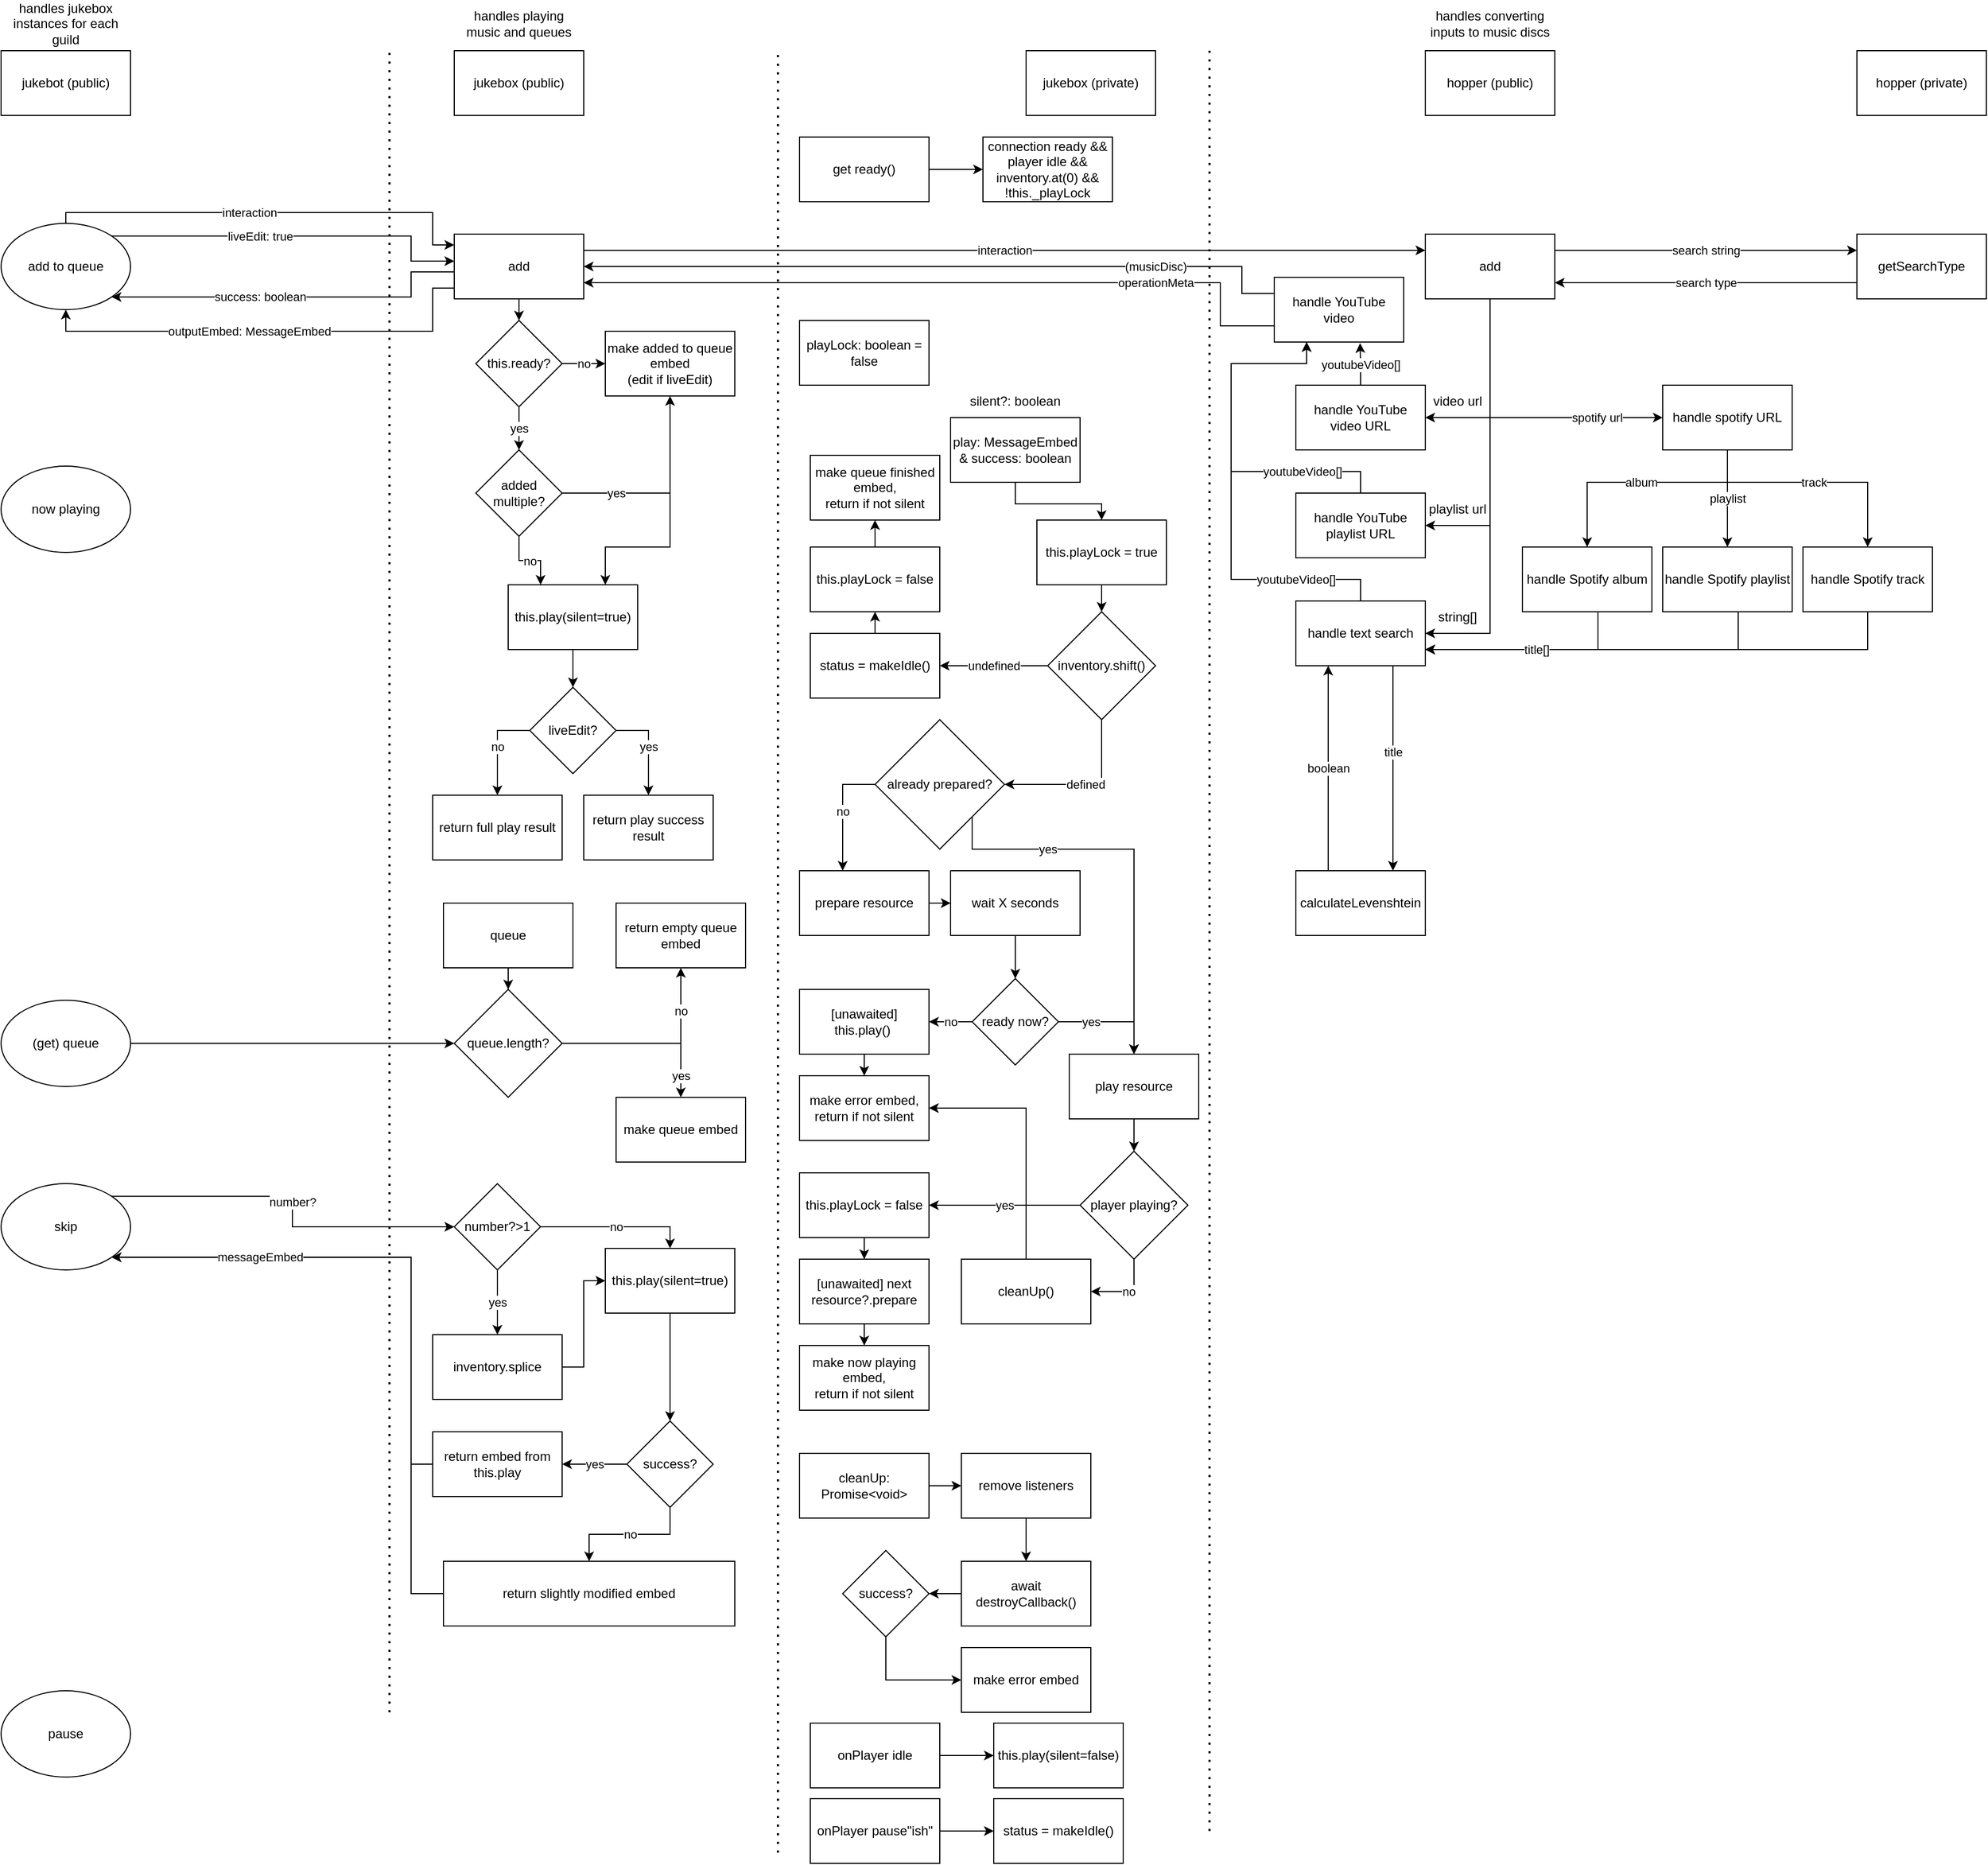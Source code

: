 <mxfile version="16.5.2" type="device"><diagram id="hmhbZiQYW7Iia7BToPwG" name="Page-1"><mxGraphModel dx="2684" dy="879" grid="1" gridSize="10" guides="1" tooltips="1" connect="1" arrows="1" fold="1" page="0" pageScale="1" pageWidth="850" pageHeight="1100" math="0" shadow="0"><root><mxCell id="0"/><mxCell id="1" parent="0"/><mxCell id="MciPBM90cr3rvrZdmb2z-4" value="interaction" style="edgeStyle=orthogonalEdgeStyle;rounded=0;orthogonalLoop=1;jettySize=auto;html=1;entryX=0;entryY=0;entryDx=0;entryDy=0;exitX=0.5;exitY=0;exitDx=0;exitDy=0;" parent="1" source="MciPBM90cr3rvrZdmb2z-2" edge="1"><mxGeometry x="-0.1" relative="1" as="geometry"><mxPoint x="-280" y="330" as="sourcePoint"/><mxPoint x="-60" y="340" as="targetPoint"/><Array as="points"><mxPoint x="-420" y="310"/><mxPoint x="-80" y="310"/><mxPoint x="-80" y="340"/></Array><mxPoint as="offset"/></mxGeometry></mxCell><mxCell id="MciPBM90cr3rvrZdmb2z-99" value="liveEdit: true" style="edgeStyle=orthogonalEdgeStyle;rounded=0;orthogonalLoop=1;jettySize=auto;html=1;entryX=0;entryY=0.25;entryDx=0;entryDy=0;exitX=1;exitY=0;exitDx=0;exitDy=0;" parent="1" source="MciPBM90cr3rvrZdmb2z-2" edge="1"><mxGeometry x="-0.193" relative="1" as="geometry"><mxPoint x="-237.574" y="341.716" as="sourcePoint"/><mxPoint x="-60" y="355" as="targetPoint"/><Array as="points"><mxPoint x="-100" y="332"/><mxPoint x="-100" y="355"/></Array><mxPoint as="offset"/></mxGeometry></mxCell><mxCell id="MciPBM90cr3rvrZdmb2z-2" value="add to queue" style="ellipse;whiteSpace=wrap;html=1;" parent="1" vertex="1"><mxGeometry x="-480" y="320" width="120" height="80" as="geometry"/></mxCell><mxCell id="MciPBM90cr3rvrZdmb2z-5" value="hopper (public)" style="rounded=0;whiteSpace=wrap;html=1;" parent="1" vertex="1"><mxGeometry x="840" y="160" width="120" height="60" as="geometry"/></mxCell><mxCell id="MciPBM90cr3rvrZdmb2z-27" value="search string" style="edgeStyle=orthogonalEdgeStyle;rounded=0;orthogonalLoop=1;jettySize=auto;html=1;entryX=0;entryY=0.25;entryDx=0;entryDy=0;" parent="1" source="MciPBM90cr3rvrZdmb2z-6" target="MciPBM90cr3rvrZdmb2z-25" edge="1"><mxGeometry relative="1" as="geometry"><Array as="points"><mxPoint x="1030" y="345"/><mxPoint x="1030" y="345"/></Array></mxGeometry></mxCell><mxCell id="MciPBM90cr3rvrZdmb2z-33" style="edgeStyle=orthogonalEdgeStyle;rounded=0;orthogonalLoop=1;jettySize=auto;html=1;entryX=1;entryY=0.5;entryDx=0;entryDy=0;exitX=0.5;exitY=1;exitDx=0;exitDy=0;" parent="1" source="MciPBM90cr3rvrZdmb2z-6" target="MciPBM90cr3rvrZdmb2z-22" edge="1"><mxGeometry relative="1" as="geometry"/></mxCell><mxCell id="MciPBM90cr3rvrZdmb2z-34" style="edgeStyle=orthogonalEdgeStyle;rounded=0;orthogonalLoop=1;jettySize=auto;html=1;entryX=1;entryY=0.5;entryDx=0;entryDy=0;exitX=0.5;exitY=1;exitDx=0;exitDy=0;" parent="1" source="MciPBM90cr3rvrZdmb2z-6" target="MciPBM90cr3rvrZdmb2z-26" edge="1"><mxGeometry relative="1" as="geometry"><Array as="points"><mxPoint x="900" y="500"/></Array></mxGeometry></mxCell><mxCell id="MciPBM90cr3rvrZdmb2z-45" style="edgeStyle=orthogonalEdgeStyle;rounded=0;orthogonalLoop=1;jettySize=auto;html=1;entryX=1;entryY=0.5;entryDx=0;entryDy=0;" parent="1" source="MciPBM90cr3rvrZdmb2z-6" target="MciPBM90cr3rvrZdmb2z-19" edge="1"><mxGeometry relative="1" as="geometry"/></mxCell><mxCell id="EG2tbeATRvM9hSawF7WW-14" value="spotify url" style="edgeStyle=orthogonalEdgeStyle;rounded=0;orthogonalLoop=1;jettySize=auto;html=1;entryX=0;entryY=0.5;entryDx=0;entryDy=0;exitX=0.5;exitY=1;exitDx=0;exitDy=0;" edge="1" parent="1" source="MciPBM90cr3rvrZdmb2z-6" target="EG2tbeATRvM9hSawF7WW-13"><mxGeometry x="0.546" relative="1" as="geometry"><mxPoint as="offset"/></mxGeometry></mxCell><mxCell id="MciPBM90cr3rvrZdmb2z-6" value="add" style="rounded=0;whiteSpace=wrap;html=1;" parent="1" vertex="1"><mxGeometry x="840" y="330" width="120" height="60" as="geometry"/></mxCell><mxCell id="MciPBM90cr3rvrZdmb2z-7" value="jukebox (public)" style="rounded=0;whiteSpace=wrap;html=1;" parent="1" vertex="1"><mxGeometry x="-60" y="160" width="120" height="60" as="geometry"/></mxCell><mxCell id="MciPBM90cr3rvrZdmb2z-13" value="interaction" style="edgeStyle=orthogonalEdgeStyle;rounded=0;orthogonalLoop=1;jettySize=auto;html=1;entryX=0;entryY=0.25;entryDx=0;entryDy=0;exitX=1;exitY=0.25;exitDx=0;exitDy=0;" parent="1" source="MciPBM90cr3rvrZdmb2z-8" target="MciPBM90cr3rvrZdmb2z-6" edge="1"><mxGeometry relative="1" as="geometry"><Array as="points"><mxPoint x="840" y="345"/></Array></mxGeometry></mxCell><mxCell id="MciPBM90cr3rvrZdmb2z-122" style="edgeStyle=orthogonalEdgeStyle;rounded=0;orthogonalLoop=1;jettySize=auto;html=1;entryX=0.5;entryY=0;entryDx=0;entryDy=0;" parent="1" source="MciPBM90cr3rvrZdmb2z-8" target="MciPBM90cr3rvrZdmb2z-81" edge="1"><mxGeometry relative="1" as="geometry"/></mxCell><mxCell id="MciPBM90cr3rvrZdmb2z-174" value="outputEmbed: MessageEmbed" style="edgeStyle=orthogonalEdgeStyle;rounded=0;orthogonalLoop=1;jettySize=auto;html=1;exitX=0;exitY=1;exitDx=0;exitDy=0;entryX=0.5;entryY=1;entryDx=0;entryDy=0;" parent="1" target="MciPBM90cr3rvrZdmb2z-2" edge="1"><mxGeometry x="0.095" relative="1" as="geometry"><mxPoint x="-60" y="380" as="sourcePoint"/><mxPoint x="-290" y="420" as="targetPoint"/><Array as="points"><mxPoint x="-80" y="380"/><mxPoint x="-80" y="420"/><mxPoint x="-420" y="420"/></Array><mxPoint as="offset"/></mxGeometry></mxCell><mxCell id="MciPBM90cr3rvrZdmb2z-176" value="success: boolean" style="edgeStyle=orthogonalEdgeStyle;rounded=0;orthogonalLoop=1;jettySize=auto;html=1;exitX=0;exitY=0.75;exitDx=0;exitDy=0;entryX=1;entryY=1;entryDx=0;entryDy=0;" parent="1" target="MciPBM90cr3rvrZdmb2z-2" edge="1"><mxGeometry x="0.193" relative="1" as="geometry"><mxPoint x="-60" y="365" as="sourcePoint"/><mxPoint x="-237.574" y="378.284" as="targetPoint"/><Array as="points"><mxPoint x="-100" y="365"/><mxPoint x="-100" y="388"/></Array><mxPoint as="offset"/></mxGeometry></mxCell><mxCell id="MciPBM90cr3rvrZdmb2z-8" value="add" style="rounded=0;whiteSpace=wrap;html=1;" parent="1" vertex="1"><mxGeometry x="-60" y="330" width="120" height="60" as="geometry"/></mxCell><mxCell id="MciPBM90cr3rvrZdmb2z-9" value="jukebot (public)" style="rounded=0;whiteSpace=wrap;html=1;" parent="1" vertex="1"><mxGeometry x="-480" y="160" width="120" height="60" as="geometry"/></mxCell><mxCell id="MciPBM90cr3rvrZdmb2z-226" style="edgeStyle=orthogonalEdgeStyle;rounded=0;orthogonalLoop=1;jettySize=auto;html=1;entryX=0;entryY=0.5;entryDx=0;entryDy=0;" parent="1" source="MciPBM90cr3rvrZdmb2z-10" target="MciPBM90cr3rvrZdmb2z-220" edge="1"><mxGeometry relative="1" as="geometry"/></mxCell><mxCell id="MciPBM90cr3rvrZdmb2z-10" value="(get) queue" style="ellipse;whiteSpace=wrap;html=1;" parent="1" vertex="1"><mxGeometry x="-480" y="1040" width="120" height="80" as="geometry"/></mxCell><mxCell id="MciPBM90cr3rvrZdmb2z-11" value="now playing" style="ellipse;whiteSpace=wrap;html=1;" parent="1" vertex="1"><mxGeometry x="-480" y="545" width="120" height="80" as="geometry"/></mxCell><mxCell id="EG2tbeATRvM9hSawF7WW-19" style="edgeStyle=orthogonalEdgeStyle;rounded=0;orthogonalLoop=1;jettySize=auto;html=1;entryX=1;entryY=0.75;entryDx=0;entryDy=0;" edge="1" parent="1" source="MciPBM90cr3rvrZdmb2z-12" target="MciPBM90cr3rvrZdmb2z-19"><mxGeometry relative="1" as="geometry"><Array as="points"><mxPoint x="1130" y="715"/></Array></mxGeometry></mxCell><mxCell id="MciPBM90cr3rvrZdmb2z-12" value="handle Spotify playlist" style="rounded=0;whiteSpace=wrap;html=1;" parent="1" vertex="1"><mxGeometry x="1060" y="620" width="120" height="60" as="geometry"/></mxCell><mxCell id="MciPBM90cr3rvrZdmb2z-62" value="&#10;&#10;&lt;span style=&quot;color: rgb(0, 0, 0); font-family: helvetica; font-size: 11px; font-style: normal; font-weight: 400; letter-spacing: normal; text-align: center; text-indent: 0px; text-transform: none; word-spacing: 0px; background-color: rgb(255, 255, 255); display: inline; float: none;&quot;&gt;youtubeVideo[]&lt;/span&gt;&#10;&#10;" style="edgeStyle=orthogonalEdgeStyle;rounded=0;orthogonalLoop=1;jettySize=auto;html=1;entryX=0.25;entryY=1;entryDx=0;entryDy=0;exitX=0.5;exitY=0;exitDx=0;exitDy=0;" parent="1" source="MciPBM90cr3rvrZdmb2z-19" target="EG2tbeATRvM9hSawF7WW-2" edge="1"><mxGeometry x="-0.628" relative="1" as="geometry"><Array as="points"><mxPoint x="780" y="650"/><mxPoint x="660" y="650"/><mxPoint x="660" y="450"/><mxPoint x="730" y="450"/></Array><mxPoint as="offset"/></mxGeometry></mxCell><mxCell id="MciPBM90cr3rvrZdmb2z-95" value="title" style="edgeStyle=orthogonalEdgeStyle;rounded=0;orthogonalLoop=1;jettySize=auto;html=1;entryX=0.75;entryY=0;entryDx=0;entryDy=0;exitX=0.5;exitY=1;exitDx=0;exitDy=0;" parent="1" source="MciPBM90cr3rvrZdmb2z-19" target="MciPBM90cr3rvrZdmb2z-94" edge="1"><mxGeometry relative="1" as="geometry"><Array as="points"><mxPoint x="810" y="730"/></Array></mxGeometry></mxCell><mxCell id="MciPBM90cr3rvrZdmb2z-19" value="handle text search" style="rounded=0;whiteSpace=wrap;html=1;" parent="1" vertex="1"><mxGeometry x="720" y="670" width="120" height="60" as="geometry"/></mxCell><mxCell id="EG2tbeATRvM9hSawF7WW-20" style="edgeStyle=orthogonalEdgeStyle;rounded=0;orthogonalLoop=1;jettySize=auto;html=1;entryX=1;entryY=0.75;entryDx=0;entryDy=0;" edge="1" parent="1" source="MciPBM90cr3rvrZdmb2z-20" target="MciPBM90cr3rvrZdmb2z-19"><mxGeometry relative="1" as="geometry"><Array as="points"><mxPoint x="1250" y="715"/></Array></mxGeometry></mxCell><mxCell id="MciPBM90cr3rvrZdmb2z-20" value="handle Spotify track" style="rounded=0;whiteSpace=wrap;html=1;" parent="1" vertex="1"><mxGeometry x="1190" y="620" width="120" height="60" as="geometry"/></mxCell><mxCell id="MciPBM90cr3rvrZdmb2z-21" value="jukebox (private)" style="rounded=0;whiteSpace=wrap;html=1;" parent="1" vertex="1"><mxGeometry x="470" y="160" width="120" height="60" as="geometry"/></mxCell><mxCell id="MciPBM90cr3rvrZdmb2z-61" value="&#10;&#10;&lt;span style=&quot;color: rgb(0, 0, 0); font-family: helvetica; font-size: 11px; font-style: normal; font-weight: 400; letter-spacing: normal; text-align: center; text-indent: 0px; text-transform: none; word-spacing: 0px; background-color: rgb(255, 255, 255); display: inline; float: none;&quot;&gt;youtubeVideo[]&lt;/span&gt;&#10;&#10;" style="edgeStyle=orthogonalEdgeStyle;rounded=0;orthogonalLoop=1;jettySize=auto;html=1;entryX=0.25;entryY=1;entryDx=0;entryDy=0;" parent="1" source="MciPBM90cr3rvrZdmb2z-22" target="EG2tbeATRvM9hSawF7WW-2" edge="1"><mxGeometry x="-0.551" relative="1" as="geometry"><mxPoint x="720" y="430" as="targetPoint"/><Array as="points"><mxPoint x="780" y="550"/><mxPoint x="660" y="550"/><mxPoint x="660" y="450"/><mxPoint x="730" y="450"/></Array><mxPoint as="offset"/></mxGeometry></mxCell><mxCell id="MciPBM90cr3rvrZdmb2z-22" value="handle YouTube playlist URL" style="rounded=0;whiteSpace=wrap;html=1;" parent="1" vertex="1"><mxGeometry x="720" y="570" width="120" height="60" as="geometry"/></mxCell><mxCell id="MciPBM90cr3rvrZdmb2z-28" value="search type" style="edgeStyle=orthogonalEdgeStyle;rounded=0;orthogonalLoop=1;jettySize=auto;html=1;entryX=1;entryY=0.75;entryDx=0;entryDy=0;exitX=0;exitY=0.75;exitDx=0;exitDy=0;" parent="1" source="MciPBM90cr3rvrZdmb2z-25" target="MciPBM90cr3rvrZdmb2z-6" edge="1"><mxGeometry relative="1" as="geometry"/></mxCell><mxCell id="MciPBM90cr3rvrZdmb2z-25" value="getSearchType" style="rounded=0;whiteSpace=wrap;html=1;" parent="1" vertex="1"><mxGeometry x="1240" y="330" width="120" height="60" as="geometry"/></mxCell><mxCell id="EG2tbeATRvM9hSawF7WW-11" value="youtubeVideo[]" style="edgeStyle=orthogonalEdgeStyle;rounded=0;orthogonalLoop=1;jettySize=auto;html=1;entryX=0.663;entryY=1.017;entryDx=0;entryDy=0;entryPerimeter=0;" edge="1" parent="1" source="MciPBM90cr3rvrZdmb2z-26" target="EG2tbeATRvM9hSawF7WW-2"><mxGeometry relative="1" as="geometry"/></mxCell><mxCell id="MciPBM90cr3rvrZdmb2z-26" value="handle YouTube video URL" style="rounded=0;whiteSpace=wrap;html=1;" parent="1" vertex="1"><mxGeometry x="720" y="470" width="120" height="60" as="geometry"/></mxCell><mxCell id="EG2tbeATRvM9hSawF7WW-18" value="title[]" style="edgeStyle=orthogonalEdgeStyle;rounded=0;orthogonalLoop=1;jettySize=auto;html=1;entryX=1;entryY=0.75;entryDx=0;entryDy=0;exitX=0.5;exitY=1;exitDx=0;exitDy=0;" edge="1" parent="1" source="MciPBM90cr3rvrZdmb2z-41" target="MciPBM90cr3rvrZdmb2z-19"><mxGeometry relative="1" as="geometry"><Array as="points"><mxPoint x="1000" y="715"/></Array></mxGeometry></mxCell><mxCell id="MciPBM90cr3rvrZdmb2z-41" value="handle Spotify album" style="rounded=0;whiteSpace=wrap;html=1;" parent="1" vertex="1"><mxGeometry x="930" y="620" width="120" height="60" as="geometry"/></mxCell><mxCell id="MciPBM90cr3rvrZdmb2z-68" value="video url" style="text;html=1;strokeColor=none;fillColor=none;align=center;verticalAlign=middle;whiteSpace=wrap;rounded=0;" parent="1" vertex="1"><mxGeometry x="840" y="470" width="60" height="30" as="geometry"/></mxCell><mxCell id="MciPBM90cr3rvrZdmb2z-69" value="playlist url" style="text;html=1;strokeColor=none;fillColor=none;align=center;verticalAlign=middle;whiteSpace=wrap;rounded=0;" parent="1" vertex="1"><mxGeometry x="840" y="570" width="60" height="30" as="geometry"/></mxCell><mxCell id="MciPBM90cr3rvrZdmb2z-78" value="string[]" style="text;html=1;strokeColor=none;fillColor=none;align=center;verticalAlign=middle;whiteSpace=wrap;rounded=0;" parent="1" vertex="1"><mxGeometry x="840" y="670" width="60" height="30" as="geometry"/></mxCell><mxCell id="MciPBM90cr3rvrZdmb2z-210" style="edgeStyle=orthogonalEdgeStyle;rounded=0;orthogonalLoop=1;jettySize=auto;html=1;exitX=0.5;exitY=1;exitDx=0;exitDy=0;entryX=0.5;entryY=0;entryDx=0;entryDy=0;" parent="1" source="MciPBM90cr3rvrZdmb2z-80" target="MciPBM90cr3rvrZdmb2z-266" edge="1"><mxGeometry relative="1" as="geometry"><mxPoint x="550" y="660" as="targetPoint"/></mxGeometry></mxCell><mxCell id="MciPBM90cr3rvrZdmb2z-80" value="play: MessageEmbed &amp;amp; success: boolean" style="rounded=0;whiteSpace=wrap;html=1;" parent="1" vertex="1"><mxGeometry x="400" y="500" width="120" height="60" as="geometry"/></mxCell><mxCell id="MciPBM90cr3rvrZdmb2z-125" value="yes" style="edgeStyle=orthogonalEdgeStyle;rounded=0;orthogonalLoop=1;jettySize=auto;html=1;exitX=0.5;exitY=1;exitDx=0;exitDy=0;" parent="1" source="MciPBM90cr3rvrZdmb2z-81" edge="1"><mxGeometry relative="1" as="geometry"><mxPoint y="530" as="targetPoint"/><Array as="points"><mxPoint y="530"/></Array></mxGeometry></mxCell><mxCell id="MciPBM90cr3rvrZdmb2z-128" value="no" style="edgeStyle=orthogonalEdgeStyle;rounded=0;orthogonalLoop=1;jettySize=auto;html=1;entryX=0;entryY=0.5;entryDx=0;entryDy=0;" parent="1" source="MciPBM90cr3rvrZdmb2z-81" target="MciPBM90cr3rvrZdmb2z-126" edge="1"><mxGeometry relative="1" as="geometry"/></mxCell><mxCell id="MciPBM90cr3rvrZdmb2z-81" value="this.ready?" style="rhombus;whiteSpace=wrap;html=1;" parent="1" vertex="1"><mxGeometry x="-40" y="410" width="80" height="80" as="geometry"/></mxCell><mxCell id="MciPBM90cr3rvrZdmb2z-87" value="handles jukebox instances for each guild" style="text;html=1;strokeColor=none;fillColor=none;align=center;verticalAlign=middle;whiteSpace=wrap;rounded=0;" parent="1" vertex="1"><mxGeometry x="-480" y="120" width="120" height="30" as="geometry"/></mxCell><mxCell id="MciPBM90cr3rvrZdmb2z-88" value="handles playing music and queues" style="text;html=1;strokeColor=none;fillColor=none;align=center;verticalAlign=middle;whiteSpace=wrap;rounded=0;" parent="1" vertex="1"><mxGeometry x="-60" y="120" width="120" height="30" as="geometry"/></mxCell><mxCell id="MciPBM90cr3rvrZdmb2z-91" value="handles converting inputs to music discs" style="text;html=1;strokeColor=none;fillColor=none;align=center;verticalAlign=middle;whiteSpace=wrap;rounded=0;" parent="1" vertex="1"><mxGeometry x="840" y="120" width="120" height="30" as="geometry"/></mxCell><mxCell id="MciPBM90cr3rvrZdmb2z-93" value="hopper (private)" style="rounded=0;whiteSpace=wrap;html=1;" parent="1" vertex="1"><mxGeometry x="1240" y="160" width="120" height="60" as="geometry"/></mxCell><mxCell id="MciPBM90cr3rvrZdmb2z-96" value="boolean" style="edgeStyle=orthogonalEdgeStyle;rounded=0;orthogonalLoop=1;jettySize=auto;html=1;entryX=0.25;entryY=1;entryDx=0;entryDy=0;" parent="1" source="MciPBM90cr3rvrZdmb2z-94" target="MciPBM90cr3rvrZdmb2z-19" edge="1"><mxGeometry relative="1" as="geometry"><mxPoint x="730" y="740" as="targetPoint"/><Array as="points"><mxPoint x="750" y="790"/></Array></mxGeometry></mxCell><mxCell id="MciPBM90cr3rvrZdmb2z-94" value="calculateLevenshtein" style="rounded=0;whiteSpace=wrap;html=1;" parent="1" vertex="1"><mxGeometry x="720" y="920" width="120" height="60" as="geometry"/></mxCell><mxCell id="MciPBM90cr3rvrZdmb2z-106" value="undefined" style="edgeStyle=orthogonalEdgeStyle;rounded=0;orthogonalLoop=1;jettySize=auto;html=1;entryX=1;entryY=0.5;entryDx=0;entryDy=0;" parent="1" source="MciPBM90cr3rvrZdmb2z-103" target="MciPBM90cr3rvrZdmb2z-104" edge="1"><mxGeometry relative="1" as="geometry"/></mxCell><mxCell id="MciPBM90cr3rvrZdmb2z-114" value="defined" style="edgeStyle=orthogonalEdgeStyle;rounded=0;orthogonalLoop=1;jettySize=auto;html=1;entryX=1;entryY=0.5;entryDx=0;entryDy=0;" parent="1" source="MciPBM90cr3rvrZdmb2z-103" target="MciPBM90cr3rvrZdmb2z-148" edge="1"><mxGeometry relative="1" as="geometry"><mxPoint x="540" y="810" as="targetPoint"/><Array as="points"><mxPoint x="540" y="840"/></Array></mxGeometry></mxCell><mxCell id="MciPBM90cr3rvrZdmb2z-103" value="inventory.shift()" style="rhombus;whiteSpace=wrap;html=1;" parent="1" vertex="1"><mxGeometry x="490" y="680" width="100" height="100" as="geometry"/></mxCell><mxCell id="MciPBM90cr3rvrZdmb2z-269" style="edgeStyle=orthogonalEdgeStyle;rounded=0;orthogonalLoop=1;jettySize=auto;html=1;entryX=0.5;entryY=1;entryDx=0;entryDy=0;" parent="1" source="MciPBM90cr3rvrZdmb2z-104" target="MciPBM90cr3rvrZdmb2z-268" edge="1"><mxGeometry relative="1" as="geometry"/></mxCell><mxCell id="MciPBM90cr3rvrZdmb2z-104" value="status = makeIdle()" style="rounded=0;whiteSpace=wrap;html=1;" parent="1" vertex="1"><mxGeometry x="270" y="700" width="120" height="60" as="geometry"/></mxCell><mxCell id="MciPBM90cr3rvrZdmb2z-233" value="number?" style="edgeStyle=orthogonalEdgeStyle;rounded=0;orthogonalLoop=1;jettySize=auto;html=1;entryX=0;entryY=0.5;entryDx=0;entryDy=0;exitX=1;exitY=0;exitDx=0;exitDy=0;" parent="1" source="MciPBM90cr3rvrZdmb2z-108" target="MciPBM90cr3rvrZdmb2z-263" edge="1"><mxGeometry relative="1" as="geometry"/></mxCell><mxCell id="MciPBM90cr3rvrZdmb2z-108" value="skip" style="ellipse;whiteSpace=wrap;html=1;" parent="1" vertex="1"><mxGeometry x="-480" y="1210" width="120" height="80" as="geometry"/></mxCell><mxCell id="MciPBM90cr3rvrZdmb2z-111" value="" style="endArrow=none;dashed=1;html=1;dashPattern=1 3;strokeWidth=2;rounded=0;" parent="1" edge="1"><mxGeometry width="50" height="50" relative="1" as="geometry"><mxPoint x="640" y="160" as="sourcePoint"/><mxPoint x="640" y="1810" as="targetPoint"/></mxGeometry></mxCell><mxCell id="MciPBM90cr3rvrZdmb2z-123" value="" style="endArrow=none;dashed=1;html=1;dashPattern=1 3;strokeWidth=2;rounded=0;" parent="1" edge="1"><mxGeometry width="50" height="50" relative="1" as="geometry"><mxPoint x="240" y="1830" as="sourcePoint"/><mxPoint x="240" y="160" as="targetPoint"/></mxGeometry></mxCell><mxCell id="MciPBM90cr3rvrZdmb2z-126" value="make added to queue embed&lt;br&gt;(edit if liveEdit)" style="rounded=0;whiteSpace=wrap;html=1;" parent="1" vertex="1"><mxGeometry x="80" y="420" width="120" height="60" as="geometry"/></mxCell><mxCell id="MciPBM90cr3rvrZdmb2z-138" style="edgeStyle=orthogonalEdgeStyle;rounded=0;orthogonalLoop=1;jettySize=auto;html=1;exitX=1;exitY=0.5;exitDx=0;exitDy=0;entryX=0.75;entryY=0;entryDx=0;entryDy=0;" parent="1" source="MciPBM90cr3rvrZdmb2z-130" target="MciPBM90cr3rvrZdmb2z-141" edge="1"><mxGeometry relative="1" as="geometry"><mxPoint x="140" y="655" as="targetPoint"/><Array as="points"><mxPoint x="140" y="570"/><mxPoint x="140" y="620"/><mxPoint x="80" y="620"/></Array></mxGeometry></mxCell><mxCell id="MciPBM90cr3rvrZdmb2z-139" value="yes" style="edgeStyle=orthogonalEdgeStyle;rounded=0;orthogonalLoop=1;jettySize=auto;html=1;entryX=0.5;entryY=1;entryDx=0;entryDy=0;" parent="1" source="MciPBM90cr3rvrZdmb2z-130" target="MciPBM90cr3rvrZdmb2z-126" edge="1"><mxGeometry x="-0.474" relative="1" as="geometry"><mxPoint as="offset"/></mxGeometry></mxCell><mxCell id="MciPBM90cr3rvrZdmb2z-144" value="no" style="edgeStyle=orthogonalEdgeStyle;rounded=0;orthogonalLoop=1;jettySize=auto;html=1;entryX=0.25;entryY=0;entryDx=0;entryDy=0;" parent="1" source="MciPBM90cr3rvrZdmb2z-130" target="MciPBM90cr3rvrZdmb2z-141" edge="1"><mxGeometry relative="1" as="geometry"/></mxCell><mxCell id="MciPBM90cr3rvrZdmb2z-130" value="added multiple?" style="rhombus;whiteSpace=wrap;html=1;" parent="1" vertex="1"><mxGeometry x="-40" y="530" width="80" height="80" as="geometry"/></mxCell><mxCell id="MciPBM90cr3rvrZdmb2z-215" style="edgeStyle=orthogonalEdgeStyle;rounded=0;orthogonalLoop=1;jettySize=auto;html=1;exitX=0.5;exitY=1;exitDx=0;exitDy=0;entryX=0.5;entryY=0;entryDx=0;entryDy=0;" parent="1" source="MciPBM90cr3rvrZdmb2z-141" target="MciPBM90cr3rvrZdmb2z-179" edge="1"><mxGeometry relative="1" as="geometry"/></mxCell><mxCell id="MciPBM90cr3rvrZdmb2z-141" value="this.play(silent=true)" style="rounded=0;whiteSpace=wrap;html=1;" parent="1" vertex="1"><mxGeometry x="-10" y="655" width="120" height="60" as="geometry"/></mxCell><mxCell id="MciPBM90cr3rvrZdmb2z-158" value="no" style="edgeStyle=orthogonalEdgeStyle;rounded=0;orthogonalLoop=1;jettySize=auto;html=1;exitX=0;exitY=0.5;exitDx=0;exitDy=0;" parent="1" source="MciPBM90cr3rvrZdmb2z-148" edge="1"><mxGeometry relative="1" as="geometry"><mxPoint x="300" y="920" as="targetPoint"/><Array as="points"><mxPoint x="300" y="840"/><mxPoint x="300" y="920"/></Array></mxGeometry></mxCell><mxCell id="MciPBM90cr3rvrZdmb2z-192" value="yes" style="edgeStyle=orthogonalEdgeStyle;rounded=0;orthogonalLoop=1;jettySize=auto;html=1;exitX=1;exitY=1;exitDx=0;exitDy=0;entryX=0.5;entryY=0;entryDx=0;entryDy=0;" parent="1" source="MciPBM90cr3rvrZdmb2z-148" target="MciPBM90cr3rvrZdmb2z-191" edge="1"><mxGeometry x="-0.46" relative="1" as="geometry"><Array as="points"><mxPoint x="420" y="900"/><mxPoint x="570" y="900"/></Array><mxPoint as="offset"/></mxGeometry></mxCell><mxCell id="MciPBM90cr3rvrZdmb2z-148" value="already prepared?" style="rhombus;whiteSpace=wrap;html=1;" parent="1" vertex="1"><mxGeometry x="330" y="780" width="120" height="120" as="geometry"/></mxCell><mxCell id="MciPBM90cr3rvrZdmb2z-160" style="edgeStyle=orthogonalEdgeStyle;rounded=0;orthogonalLoop=1;jettySize=auto;html=1;" parent="1" source="MciPBM90cr3rvrZdmb2z-151" target="MciPBM90cr3rvrZdmb2z-159" edge="1"><mxGeometry relative="1" as="geometry"/></mxCell><mxCell id="MciPBM90cr3rvrZdmb2z-151" value="prepare resource" style="rounded=0;whiteSpace=wrap;html=1;" parent="1" vertex="1"><mxGeometry x="260" y="920" width="120" height="60" as="geometry"/></mxCell><mxCell id="MciPBM90cr3rvrZdmb2z-162" style="edgeStyle=orthogonalEdgeStyle;rounded=0;orthogonalLoop=1;jettySize=auto;html=1;entryX=0.5;entryY=0;entryDx=0;entryDy=0;" parent="1" source="MciPBM90cr3rvrZdmb2z-159" target="MciPBM90cr3rvrZdmb2z-161" edge="1"><mxGeometry relative="1" as="geometry"/></mxCell><mxCell id="MciPBM90cr3rvrZdmb2z-159" value="wait X seconds" style="rounded=0;whiteSpace=wrap;html=1;" parent="1" vertex="1"><mxGeometry x="400" y="920" width="120" height="60" as="geometry"/></mxCell><mxCell id="MciPBM90cr3rvrZdmb2z-190" value="no" style="edgeStyle=orthogonalEdgeStyle;rounded=0;orthogonalLoop=1;jettySize=auto;html=1;" parent="1" source="MciPBM90cr3rvrZdmb2z-161" target="MciPBM90cr3rvrZdmb2z-163" edge="1"><mxGeometry relative="1" as="geometry"/></mxCell><mxCell id="MciPBM90cr3rvrZdmb2z-193" value="yes" style="edgeStyle=orthogonalEdgeStyle;rounded=0;orthogonalLoop=1;jettySize=auto;html=1;entryX=0.5;entryY=0;entryDx=0;entryDy=0;" parent="1" source="MciPBM90cr3rvrZdmb2z-161" target="MciPBM90cr3rvrZdmb2z-191" edge="1"><mxGeometry x="-0.4" relative="1" as="geometry"><mxPoint as="offset"/></mxGeometry></mxCell><mxCell id="MciPBM90cr3rvrZdmb2z-161" value="ready now?" style="rhombus;whiteSpace=wrap;html=1;" parent="1" vertex="1"><mxGeometry x="420" y="1020" width="80" height="80" as="geometry"/></mxCell><mxCell id="MciPBM90cr3rvrZdmb2z-170" value="" style="edgeStyle=orthogonalEdgeStyle;rounded=0;orthogonalLoop=1;jettySize=auto;html=1;" parent="1" source="MciPBM90cr3rvrZdmb2z-163" edge="1"><mxGeometry relative="1" as="geometry"><mxPoint x="320" y="1110" as="targetPoint"/></mxGeometry></mxCell><mxCell id="MciPBM90cr3rvrZdmb2z-163" value="[unawaited] this.play()&amp;nbsp;" style="rounded=0;whiteSpace=wrap;html=1;" parent="1" vertex="1"><mxGeometry x="260" y="1030" width="120" height="60" as="geometry"/></mxCell><mxCell id="MciPBM90cr3rvrZdmb2z-171" value="make error embed,&lt;br&gt;return if not silent" style="rounded=0;whiteSpace=wrap;html=1;" parent="1" vertex="1"><mxGeometry x="260" y="1110" width="120" height="60" as="geometry"/></mxCell><mxCell id="MciPBM90cr3rvrZdmb2z-172" value="silent?: boolean" style="text;html=1;strokeColor=none;fillColor=none;align=center;verticalAlign=middle;whiteSpace=wrap;rounded=0;" parent="1" vertex="1"><mxGeometry x="400" y="470" width="120" height="30" as="geometry"/></mxCell><mxCell id="MciPBM90cr3rvrZdmb2z-183" value="no" style="edgeStyle=orthogonalEdgeStyle;rounded=0;orthogonalLoop=1;jettySize=auto;html=1;entryX=0.5;entryY=0;entryDx=0;entryDy=0;" parent="1" source="MciPBM90cr3rvrZdmb2z-179" target="MciPBM90cr3rvrZdmb2z-182" edge="1"><mxGeometry relative="1" as="geometry"><Array as="points"><mxPoint x="-20" y="790"/></Array></mxGeometry></mxCell><mxCell id="MciPBM90cr3rvrZdmb2z-184" value="yes" style="edgeStyle=orthogonalEdgeStyle;rounded=0;orthogonalLoop=1;jettySize=auto;html=1;entryX=0.5;entryY=0;entryDx=0;entryDy=0;exitX=1;exitY=0.5;exitDx=0;exitDy=0;" parent="1" source="MciPBM90cr3rvrZdmb2z-179" target="MciPBM90cr3rvrZdmb2z-180" edge="1"><mxGeometry relative="1" as="geometry"/></mxCell><mxCell id="MciPBM90cr3rvrZdmb2z-179" value="liveEdit?" style="rhombus;whiteSpace=wrap;html=1;" parent="1" vertex="1"><mxGeometry x="10" y="750" width="80" height="80" as="geometry"/></mxCell><mxCell id="MciPBM90cr3rvrZdmb2z-180" value="return play success result" style="rounded=0;whiteSpace=wrap;html=1;" parent="1" vertex="1"><mxGeometry x="60" y="850" width="120" height="60" as="geometry"/></mxCell><mxCell id="MciPBM90cr3rvrZdmb2z-182" value="return full play result" style="rounded=0;whiteSpace=wrap;html=1;" parent="1" vertex="1"><mxGeometry x="-80" y="850" width="120" height="60" as="geometry"/></mxCell><mxCell id="MciPBM90cr3rvrZdmb2z-185" value="" style="endArrow=none;dashed=1;html=1;dashPattern=1 3;strokeWidth=2;rounded=0;" parent="1" edge="1"><mxGeometry width="50" height="50" relative="1" as="geometry"><mxPoint x="-120" y="1700" as="sourcePoint"/><mxPoint x="-120" y="160" as="targetPoint"/></mxGeometry></mxCell><mxCell id="MciPBM90cr3rvrZdmb2z-196" style="edgeStyle=orthogonalEdgeStyle;rounded=0;orthogonalLoop=1;jettySize=auto;html=1;entryX=0.5;entryY=0;entryDx=0;entryDy=0;" parent="1" source="MciPBM90cr3rvrZdmb2z-191" target="MciPBM90cr3rvrZdmb2z-195" edge="1"><mxGeometry relative="1" as="geometry"/></mxCell><mxCell id="MciPBM90cr3rvrZdmb2z-191" value="play resource" style="rounded=0;whiteSpace=wrap;html=1;" parent="1" vertex="1"><mxGeometry x="510" y="1090" width="120" height="60" as="geometry"/></mxCell><mxCell id="MciPBM90cr3rvrZdmb2z-198" value="yes" style="edgeStyle=orthogonalEdgeStyle;rounded=0;orthogonalLoop=1;jettySize=auto;html=1;entryX=1;entryY=0.5;entryDx=0;entryDy=0;" parent="1" source="MciPBM90cr3rvrZdmb2z-195" target="MciPBM90cr3rvrZdmb2z-217" edge="1"><mxGeometry relative="1" as="geometry"/></mxCell><mxCell id="MciPBM90cr3rvrZdmb2z-203" value="no" style="edgeStyle=orthogonalEdgeStyle;rounded=0;orthogonalLoop=1;jettySize=auto;html=1;entryX=1;entryY=0.5;entryDx=0;entryDy=0;" parent="1" source="MciPBM90cr3rvrZdmb2z-195" target="MciPBM90cr3rvrZdmb2z-202" edge="1"><mxGeometry relative="1" as="geometry"/></mxCell><mxCell id="MciPBM90cr3rvrZdmb2z-195" value="player playing?" style="rhombus;whiteSpace=wrap;html=1;" parent="1" vertex="1"><mxGeometry x="520" y="1180" width="100" height="100" as="geometry"/></mxCell><mxCell id="MciPBM90cr3rvrZdmb2z-197" value="make now playing embed,&lt;br&gt;return if not silent" style="rounded=0;whiteSpace=wrap;html=1;" parent="1" vertex="1"><mxGeometry x="260" y="1360" width="120" height="60" as="geometry"/></mxCell><mxCell id="MciPBM90cr3rvrZdmb2z-242" style="edgeStyle=orthogonalEdgeStyle;rounded=0;orthogonalLoop=1;jettySize=auto;html=1;entryX=1;entryY=0.5;entryDx=0;entryDy=0;" parent="1" source="MciPBM90cr3rvrZdmb2z-202" target="MciPBM90cr3rvrZdmb2z-171" edge="1"><mxGeometry relative="1" as="geometry"><Array as="points"><mxPoint x="470" y="1140"/></Array></mxGeometry></mxCell><mxCell id="MciPBM90cr3rvrZdmb2z-202" value="cleanUp()" style="rounded=0;whiteSpace=wrap;html=1;" parent="1" vertex="1"><mxGeometry x="410" y="1280" width="120" height="60" as="geometry"/></mxCell><mxCell id="MciPBM90cr3rvrZdmb2z-206" style="edgeStyle=orthogonalEdgeStyle;rounded=0;orthogonalLoop=1;jettySize=auto;html=1;entryX=0;entryY=0.5;entryDx=0;entryDy=0;" parent="1" source="MciPBM90cr3rvrZdmb2z-204" target="MciPBM90cr3rvrZdmb2z-205" edge="1"><mxGeometry relative="1" as="geometry"/></mxCell><mxCell id="MciPBM90cr3rvrZdmb2z-204" value="get ready()" style="rounded=0;whiteSpace=wrap;html=1;" parent="1" vertex="1"><mxGeometry x="260" y="240" width="120" height="60" as="geometry"/></mxCell><mxCell id="MciPBM90cr3rvrZdmb2z-205" value="connection ready &amp;amp;&amp;amp;&lt;br&gt;player idle &amp;amp;&amp;amp;&lt;br&gt;inventory.at(0) &amp;amp;&amp;amp;&lt;br&gt;!this._playLock" style="rounded=0;whiteSpace=wrap;html=1;" parent="1" vertex="1"><mxGeometry x="430" y="240" width="120" height="60" as="geometry"/></mxCell><mxCell id="MciPBM90cr3rvrZdmb2z-209" value="playLock: boolean = false" style="rounded=0;whiteSpace=wrap;html=1;" parent="1" vertex="1"><mxGeometry x="260" y="410" width="120" height="60" as="geometry"/></mxCell><mxCell id="MciPBM90cr3rvrZdmb2z-291" style="edgeStyle=orthogonalEdgeStyle;rounded=0;orthogonalLoop=1;jettySize=auto;html=1;entryX=0.5;entryY=0;entryDx=0;entryDy=0;" parent="1" source="MciPBM90cr3rvrZdmb2z-217" target="MciPBM90cr3rvrZdmb2z-290" edge="1"><mxGeometry relative="1" as="geometry"/></mxCell><mxCell id="MciPBM90cr3rvrZdmb2z-217" value="this.playLock = false" style="rounded=0;whiteSpace=wrap;html=1;" parent="1" vertex="1"><mxGeometry x="260" y="1200" width="120" height="60" as="geometry"/></mxCell><mxCell id="MciPBM90cr3rvrZdmb2z-225" style="edgeStyle=orthogonalEdgeStyle;rounded=0;orthogonalLoop=1;jettySize=auto;html=1;" parent="1" source="MciPBM90cr3rvrZdmb2z-219" target="MciPBM90cr3rvrZdmb2z-220" edge="1"><mxGeometry relative="1" as="geometry"/></mxCell><mxCell id="MciPBM90cr3rvrZdmb2z-219" value="queue" style="rounded=0;whiteSpace=wrap;html=1;" parent="1" vertex="1"><mxGeometry x="-70" y="950" width="120" height="60" as="geometry"/></mxCell><mxCell id="MciPBM90cr3rvrZdmb2z-222" value="no" style="edgeStyle=orthogonalEdgeStyle;rounded=0;orthogonalLoop=1;jettySize=auto;html=1;entryX=0.5;entryY=1;entryDx=0;entryDy=0;" parent="1" source="MciPBM90cr3rvrZdmb2z-220" target="MciPBM90cr3rvrZdmb2z-221" edge="1"><mxGeometry x="0.556" relative="1" as="geometry"><mxPoint as="offset"/></mxGeometry></mxCell><mxCell id="MciPBM90cr3rvrZdmb2z-224" value="yes" style="edgeStyle=orthogonalEdgeStyle;rounded=0;orthogonalLoop=1;jettySize=auto;html=1;entryX=0.5;entryY=0;entryDx=0;entryDy=0;" parent="1" source="MciPBM90cr3rvrZdmb2z-220" target="MciPBM90cr3rvrZdmb2z-223" edge="1"><mxGeometry x="0.75" relative="1" as="geometry"><mxPoint as="offset"/></mxGeometry></mxCell><mxCell id="MciPBM90cr3rvrZdmb2z-220" value="queue.length?" style="rhombus;whiteSpace=wrap;html=1;" parent="1" vertex="1"><mxGeometry x="-60" y="1030" width="100" height="100" as="geometry"/></mxCell><mxCell id="MciPBM90cr3rvrZdmb2z-221" value="return empty queue embed" style="rounded=0;whiteSpace=wrap;html=1;" parent="1" vertex="1"><mxGeometry x="90" y="950" width="120" height="60" as="geometry"/></mxCell><mxCell id="MciPBM90cr3rvrZdmb2z-223" value="make queue embed" style="rounded=0;whiteSpace=wrap;html=1;" parent="1" vertex="1"><mxGeometry x="90" y="1130" width="120" height="60" as="geometry"/></mxCell><mxCell id="MciPBM90cr3rvrZdmb2z-279" style="edgeStyle=orthogonalEdgeStyle;rounded=0;orthogonalLoop=1;jettySize=auto;html=1;entryX=0.5;entryY=0;entryDx=0;entryDy=0;" parent="1" source="MciPBM90cr3rvrZdmb2z-228" target="MciPBM90cr3rvrZdmb2z-278" edge="1"><mxGeometry relative="1" as="geometry"/></mxCell><mxCell id="MciPBM90cr3rvrZdmb2z-228" value="this.play(silent=true)" style="rounded=0;whiteSpace=wrap;html=1;" parent="1" vertex="1"><mxGeometry x="80" y="1270" width="120" height="60" as="geometry"/></mxCell><mxCell id="MciPBM90cr3rvrZdmb2z-239" value="make queue finished embed,&lt;br&gt;return if not silent" style="rounded=0;whiteSpace=wrap;html=1;" parent="1" vertex="1"><mxGeometry x="270" y="535" width="120" height="60" as="geometry"/></mxCell><mxCell id="MciPBM90cr3rvrZdmb2z-247" style="edgeStyle=orthogonalEdgeStyle;rounded=0;orthogonalLoop=1;jettySize=auto;html=1;entryX=0;entryY=0.5;entryDx=0;entryDy=0;" parent="1" source="MciPBM90cr3rvrZdmb2z-243" target="MciPBM90cr3rvrZdmb2z-245" edge="1"><mxGeometry relative="1" as="geometry"/></mxCell><mxCell id="MciPBM90cr3rvrZdmb2z-243" value="cleanUp: Promise&amp;lt;void&amp;gt;" style="rounded=0;whiteSpace=wrap;html=1;" parent="1" vertex="1"><mxGeometry x="260" y="1460" width="120" height="60" as="geometry"/></mxCell><mxCell id="MciPBM90cr3rvrZdmb2z-248" style="edgeStyle=orthogonalEdgeStyle;rounded=0;orthogonalLoop=1;jettySize=auto;html=1;entryX=0.5;entryY=0;entryDx=0;entryDy=0;" parent="1" source="MciPBM90cr3rvrZdmb2z-245" target="MciPBM90cr3rvrZdmb2z-246" edge="1"><mxGeometry relative="1" as="geometry"/></mxCell><mxCell id="MciPBM90cr3rvrZdmb2z-245" value="remove listeners" style="rounded=0;whiteSpace=wrap;html=1;" parent="1" vertex="1"><mxGeometry x="410" y="1460" width="120" height="60" as="geometry"/></mxCell><mxCell id="MciPBM90cr3rvrZdmb2z-250" style="edgeStyle=orthogonalEdgeStyle;rounded=0;orthogonalLoop=1;jettySize=auto;html=1;entryX=1;entryY=0.5;entryDx=0;entryDy=0;" parent="1" source="MciPBM90cr3rvrZdmb2z-246" edge="1"><mxGeometry relative="1" as="geometry"><mxPoint x="380" y="1590" as="targetPoint"/></mxGeometry></mxCell><mxCell id="MciPBM90cr3rvrZdmb2z-246" value="await destroyCallback()" style="rounded=0;whiteSpace=wrap;html=1;" parent="1" vertex="1"><mxGeometry x="410" y="1560" width="120" height="60" as="geometry"/></mxCell><mxCell id="MciPBM90cr3rvrZdmb2z-253" style="edgeStyle=orthogonalEdgeStyle;rounded=0;orthogonalLoop=1;jettySize=auto;html=1;entryX=0;entryY=0.5;entryDx=0;entryDy=0;exitX=0.5;exitY=1;exitDx=0;exitDy=0;" parent="1" source="MciPBM90cr3rvrZdmb2z-251" target="MciPBM90cr3rvrZdmb2z-252" edge="1"><mxGeometry relative="1" as="geometry"/></mxCell><mxCell id="MciPBM90cr3rvrZdmb2z-251" value="success?" style="rhombus;whiteSpace=wrap;html=1;" parent="1" vertex="1"><mxGeometry x="300" y="1550" width="80" height="80" as="geometry"/></mxCell><mxCell id="MciPBM90cr3rvrZdmb2z-252" value="make error embed" style="rounded=0;whiteSpace=wrap;html=1;" parent="1" vertex="1"><mxGeometry x="410" y="1640" width="120" height="60" as="geometry"/></mxCell><mxCell id="MciPBM90cr3rvrZdmb2z-256" style="edgeStyle=orthogonalEdgeStyle;rounded=0;orthogonalLoop=1;jettySize=auto;html=1;entryX=0;entryY=0.5;entryDx=0;entryDy=0;" parent="1" source="MciPBM90cr3rvrZdmb2z-254" target="MciPBM90cr3rvrZdmb2z-255" edge="1"><mxGeometry relative="1" as="geometry"/></mxCell><mxCell id="MciPBM90cr3rvrZdmb2z-254" value="onPlayer idle" style="rounded=0;whiteSpace=wrap;html=1;" parent="1" vertex="1"><mxGeometry x="270" y="1710" width="120" height="60" as="geometry"/></mxCell><mxCell id="MciPBM90cr3rvrZdmb2z-255" value="this.play(silent=false)" style="rounded=0;whiteSpace=wrap;html=1;" parent="1" vertex="1"><mxGeometry x="440" y="1710" width="120" height="60" as="geometry"/></mxCell><mxCell id="MciPBM90cr3rvrZdmb2z-260" style="edgeStyle=orthogonalEdgeStyle;rounded=0;orthogonalLoop=1;jettySize=auto;html=1;entryX=0;entryY=0.5;entryDx=0;entryDy=0;" parent="1" source="MciPBM90cr3rvrZdmb2z-258" target="MciPBM90cr3rvrZdmb2z-259" edge="1"><mxGeometry relative="1" as="geometry"/></mxCell><mxCell id="MciPBM90cr3rvrZdmb2z-258" value="onPlayer pause&quot;ish&quot;" style="rounded=0;whiteSpace=wrap;html=1;" parent="1" vertex="1"><mxGeometry x="270" y="1780" width="120" height="60" as="geometry"/></mxCell><mxCell id="MciPBM90cr3rvrZdmb2z-259" value="status = makeIdle()" style="rounded=0;whiteSpace=wrap;html=1;" parent="1" vertex="1"><mxGeometry x="440" y="1780" width="120" height="60" as="geometry"/></mxCell><mxCell id="MciPBM90cr3rvrZdmb2z-264" value="no" style="edgeStyle=orthogonalEdgeStyle;rounded=0;orthogonalLoop=1;jettySize=auto;html=1;entryX=0.5;entryY=0;entryDx=0;entryDy=0;" parent="1" source="MciPBM90cr3rvrZdmb2z-263" target="MciPBM90cr3rvrZdmb2z-228" edge="1"><mxGeometry relative="1" as="geometry"/></mxCell><mxCell id="MciPBM90cr3rvrZdmb2z-275" value="yes" style="edgeStyle=orthogonalEdgeStyle;rounded=0;orthogonalLoop=1;jettySize=auto;html=1;" parent="1" source="MciPBM90cr3rvrZdmb2z-263" target="MciPBM90cr3rvrZdmb2z-274" edge="1"><mxGeometry relative="1" as="geometry"/></mxCell><mxCell id="MciPBM90cr3rvrZdmb2z-263" value="number?&amp;gt;1" style="rhombus;whiteSpace=wrap;html=1;" parent="1" vertex="1"><mxGeometry x="-60" y="1210" width="80" height="80" as="geometry"/></mxCell><mxCell id="MciPBM90cr3rvrZdmb2z-267" style="edgeStyle=orthogonalEdgeStyle;rounded=0;orthogonalLoop=1;jettySize=auto;html=1;exitX=0.5;exitY=1;exitDx=0;exitDy=0;entryX=0.5;entryY=0;entryDx=0;entryDy=0;" parent="1" source="MciPBM90cr3rvrZdmb2z-266" target="MciPBM90cr3rvrZdmb2z-103" edge="1"><mxGeometry relative="1" as="geometry"/></mxCell><mxCell id="MciPBM90cr3rvrZdmb2z-266" value="this.playLock = true" style="rounded=0;whiteSpace=wrap;html=1;" parent="1" vertex="1"><mxGeometry x="480" y="595" width="120" height="60" as="geometry"/></mxCell><mxCell id="MciPBM90cr3rvrZdmb2z-270" style="edgeStyle=orthogonalEdgeStyle;rounded=0;orthogonalLoop=1;jettySize=auto;html=1;entryX=0.5;entryY=1;entryDx=0;entryDy=0;" parent="1" source="MciPBM90cr3rvrZdmb2z-268" target="MciPBM90cr3rvrZdmb2z-239" edge="1"><mxGeometry relative="1" as="geometry"/></mxCell><mxCell id="MciPBM90cr3rvrZdmb2z-268" value="this.playLock = false" style="rounded=0;whiteSpace=wrap;html=1;" parent="1" vertex="1"><mxGeometry x="270" y="620" width="120" height="60" as="geometry"/></mxCell><mxCell id="MciPBM90cr3rvrZdmb2z-276" style="edgeStyle=orthogonalEdgeStyle;rounded=0;orthogonalLoop=1;jettySize=auto;html=1;entryX=0;entryY=0.5;entryDx=0;entryDy=0;" parent="1" source="MciPBM90cr3rvrZdmb2z-274" target="MciPBM90cr3rvrZdmb2z-228" edge="1"><mxGeometry relative="1" as="geometry"/></mxCell><mxCell id="MciPBM90cr3rvrZdmb2z-274" value="inventory.splice" style="rounded=0;whiteSpace=wrap;html=1;" parent="1" vertex="1"><mxGeometry x="-80" y="1350" width="120" height="60" as="geometry"/></mxCell><mxCell id="MciPBM90cr3rvrZdmb2z-281" value="yes" style="edgeStyle=orthogonalEdgeStyle;rounded=0;orthogonalLoop=1;jettySize=auto;html=1;entryX=1;entryY=0.5;entryDx=0;entryDy=0;" parent="1" source="MciPBM90cr3rvrZdmb2z-278" target="MciPBM90cr3rvrZdmb2z-280" edge="1"><mxGeometry relative="1" as="geometry"/></mxCell><mxCell id="MciPBM90cr3rvrZdmb2z-283" value="no" style="edgeStyle=orthogonalEdgeStyle;rounded=0;orthogonalLoop=1;jettySize=auto;html=1;entryX=0.5;entryY=0;entryDx=0;entryDy=0;" parent="1" source="MciPBM90cr3rvrZdmb2z-278" target="MciPBM90cr3rvrZdmb2z-282" edge="1"><mxGeometry relative="1" as="geometry"/></mxCell><mxCell id="MciPBM90cr3rvrZdmb2z-278" value="success?" style="rhombus;whiteSpace=wrap;html=1;" parent="1" vertex="1"><mxGeometry x="100" y="1430" width="80" height="80" as="geometry"/></mxCell><mxCell id="MciPBM90cr3rvrZdmb2z-289" style="edgeStyle=orthogonalEdgeStyle;rounded=0;orthogonalLoop=1;jettySize=auto;html=1;entryX=1;entryY=1;entryDx=0;entryDy=0;" parent="1" source="MciPBM90cr3rvrZdmb2z-280" target="MciPBM90cr3rvrZdmb2z-108" edge="1"><mxGeometry relative="1" as="geometry"><Array as="points"><mxPoint x="-100" y="1470"/><mxPoint x="-100" y="1278"/></Array></mxGeometry></mxCell><mxCell id="MciPBM90cr3rvrZdmb2z-280" value="return embed from this.play" style="rounded=0;whiteSpace=wrap;html=1;" parent="1" vertex="1"><mxGeometry x="-80" y="1440" width="120" height="60" as="geometry"/></mxCell><mxCell id="MciPBM90cr3rvrZdmb2z-288" value="messageEmbed" style="edgeStyle=orthogonalEdgeStyle;rounded=0;orthogonalLoop=1;jettySize=auto;html=1;entryX=1;entryY=1;entryDx=0;entryDy=0;" parent="1" source="MciPBM90cr3rvrZdmb2z-282" target="MciPBM90cr3rvrZdmb2z-108" edge="1"><mxGeometry x="0.556" relative="1" as="geometry"><Array as="points"><mxPoint x="-100" y="1590"/><mxPoint x="-100" y="1278"/></Array><mxPoint as="offset"/></mxGeometry></mxCell><mxCell id="MciPBM90cr3rvrZdmb2z-282" value="return slightly modified embed" style="rounded=0;whiteSpace=wrap;html=1;" parent="1" vertex="1"><mxGeometry x="-70" y="1560" width="270" height="60" as="geometry"/></mxCell><mxCell id="MciPBM90cr3rvrZdmb2z-292" style="edgeStyle=orthogonalEdgeStyle;rounded=0;orthogonalLoop=1;jettySize=auto;html=1;entryX=0.5;entryY=0;entryDx=0;entryDy=0;" parent="1" source="MciPBM90cr3rvrZdmb2z-290" target="MciPBM90cr3rvrZdmb2z-197" edge="1"><mxGeometry relative="1" as="geometry"/></mxCell><mxCell id="MciPBM90cr3rvrZdmb2z-290" value="[unawaited] next resource?.prepare" style="rounded=0;whiteSpace=wrap;html=1;" parent="1" vertex="1"><mxGeometry x="260" y="1280" width="120" height="60" as="geometry"/></mxCell><mxCell id="MciPBM90cr3rvrZdmb2z-293" value="pause" style="ellipse;whiteSpace=wrap;html=1;" parent="1" vertex="1"><mxGeometry x="-480" y="1680" width="120" height="80" as="geometry"/></mxCell><mxCell id="EG2tbeATRvM9hSawF7WW-5" value="(musicDisc)" style="edgeStyle=orthogonalEdgeStyle;rounded=0;orthogonalLoop=1;jettySize=auto;html=1;entryX=1;entryY=0.5;entryDx=0;entryDy=0;exitX=0;exitY=0.25;exitDx=0;exitDy=0;" edge="1" parent="1" source="EG2tbeATRvM9hSawF7WW-2" target="MciPBM90cr3rvrZdmb2z-8"><mxGeometry x="-0.594" relative="1" as="geometry"><Array as="points"><mxPoint x="670" y="385"/><mxPoint x="670" y="360"/></Array><mxPoint as="offset"/></mxGeometry></mxCell><mxCell id="EG2tbeATRvM9hSawF7WW-6" value="operationMeta" style="edgeStyle=orthogonalEdgeStyle;rounded=0;orthogonalLoop=1;jettySize=auto;html=1;entryX=1;entryY=0.75;entryDx=0;entryDy=0;exitX=0;exitY=0.75;exitDx=0;exitDy=0;" edge="1" parent="1" source="EG2tbeATRvM9hSawF7WW-2" target="MciPBM90cr3rvrZdmb2z-8"><mxGeometry x="-0.559" relative="1" as="geometry"><Array as="points"><mxPoint x="650" y="415"/><mxPoint x="650" y="375"/></Array><mxPoint as="offset"/></mxGeometry></mxCell><mxCell id="EG2tbeATRvM9hSawF7WW-2" value="handle YouTube video" style="rounded=0;whiteSpace=wrap;html=1;" vertex="1" parent="1"><mxGeometry x="700" y="370" width="120" height="60" as="geometry"/></mxCell><mxCell id="EG2tbeATRvM9hSawF7WW-21" value="track" style="edgeStyle=orthogonalEdgeStyle;rounded=0;orthogonalLoop=1;jettySize=auto;html=1;entryX=0.5;entryY=0;entryDx=0;entryDy=0;exitX=0.5;exitY=1;exitDx=0;exitDy=0;" edge="1" parent="1" source="EG2tbeATRvM9hSawF7WW-13" target="MciPBM90cr3rvrZdmb2z-20"><mxGeometry relative="1" as="geometry"><Array as="points"><mxPoint x="1120" y="560"/><mxPoint x="1250" y="560"/></Array></mxGeometry></mxCell><mxCell id="EG2tbeATRvM9hSawF7WW-24" value="album" style="edgeStyle=orthogonalEdgeStyle;rounded=0;orthogonalLoop=1;jettySize=auto;html=1;entryX=0.5;entryY=0;entryDx=0;entryDy=0;" edge="1" parent="1" source="EG2tbeATRvM9hSawF7WW-13" target="MciPBM90cr3rvrZdmb2z-41"><mxGeometry relative="1" as="geometry"><Array as="points"><mxPoint x="1120" y="560"/><mxPoint x="990" y="560"/></Array></mxGeometry></mxCell><mxCell id="EG2tbeATRvM9hSawF7WW-25" value="playlist" style="edgeStyle=orthogonalEdgeStyle;rounded=0;orthogonalLoop=1;jettySize=auto;html=1;entryX=0.5;entryY=0;entryDx=0;entryDy=0;" edge="1" parent="1" source="EG2tbeATRvM9hSawF7WW-13" target="MciPBM90cr3rvrZdmb2z-12"><mxGeometry relative="1" as="geometry"/></mxCell><mxCell id="EG2tbeATRvM9hSawF7WW-13" value="handle spotify URL" style="rounded=0;whiteSpace=wrap;html=1;" vertex="1" parent="1"><mxGeometry x="1060" y="470" width="120" height="60" as="geometry"/></mxCell></root></mxGraphModel></diagram></mxfile>